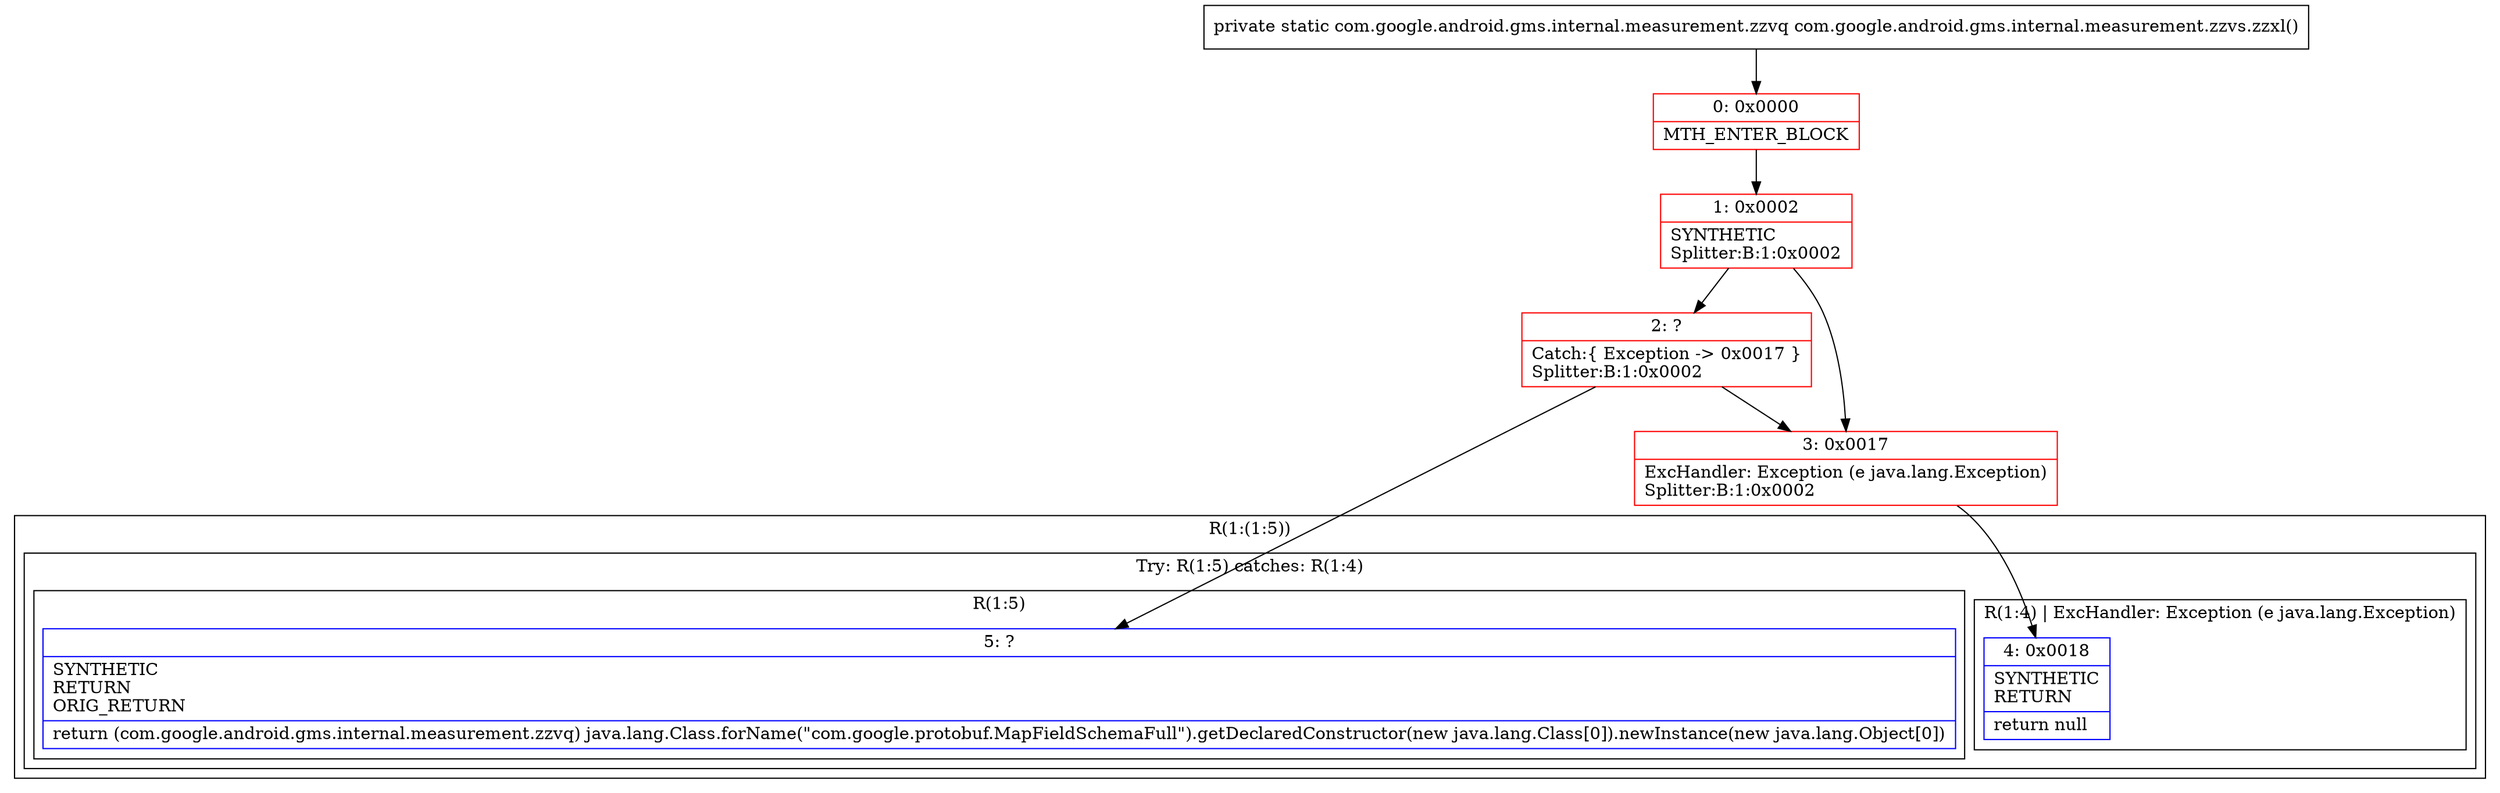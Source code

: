digraph "CFG forcom.google.android.gms.internal.measurement.zzvs.zzxl()Lcom\/google\/android\/gms\/internal\/measurement\/zzvq;" {
subgraph cluster_Region_1197101468 {
label = "R(1:(1:5))";
node [shape=record,color=blue];
subgraph cluster_TryCatchRegion_1054476519 {
label = "Try: R(1:5) catches: R(1:4)";
node [shape=record,color=blue];
subgraph cluster_Region_132776490 {
label = "R(1:5)";
node [shape=record,color=blue];
Node_5 [shape=record,label="{5\:\ ?|SYNTHETIC\lRETURN\lORIG_RETURN\l|return (com.google.android.gms.internal.measurement.zzvq) java.lang.Class.forName(\"com.google.protobuf.MapFieldSchemaFull\").getDeclaredConstructor(new java.lang.Class[0]).newInstance(new java.lang.Object[0])\l}"];
}
subgraph cluster_Region_898898336 {
label = "R(1:4) | ExcHandler: Exception (e java.lang.Exception)\l";
node [shape=record,color=blue];
Node_4 [shape=record,label="{4\:\ 0x0018|SYNTHETIC\lRETURN\l|return null\l}"];
}
}
}
subgraph cluster_Region_898898336 {
label = "R(1:4) | ExcHandler: Exception (e java.lang.Exception)\l";
node [shape=record,color=blue];
Node_4 [shape=record,label="{4\:\ 0x0018|SYNTHETIC\lRETURN\l|return null\l}"];
}
Node_0 [shape=record,color=red,label="{0\:\ 0x0000|MTH_ENTER_BLOCK\l}"];
Node_1 [shape=record,color=red,label="{1\:\ 0x0002|SYNTHETIC\lSplitter:B:1:0x0002\l}"];
Node_2 [shape=record,color=red,label="{2\:\ ?|Catch:\{ Exception \-\> 0x0017 \}\lSplitter:B:1:0x0002\l}"];
Node_3 [shape=record,color=red,label="{3\:\ 0x0017|ExcHandler: Exception (e java.lang.Exception)\lSplitter:B:1:0x0002\l}"];
MethodNode[shape=record,label="{private static com.google.android.gms.internal.measurement.zzvq com.google.android.gms.internal.measurement.zzvs.zzxl() }"];
MethodNode -> Node_0;
Node_0 -> Node_1;
Node_1 -> Node_2;
Node_1 -> Node_3;
Node_2 -> Node_3;
Node_2 -> Node_5;
Node_3 -> Node_4;
}

